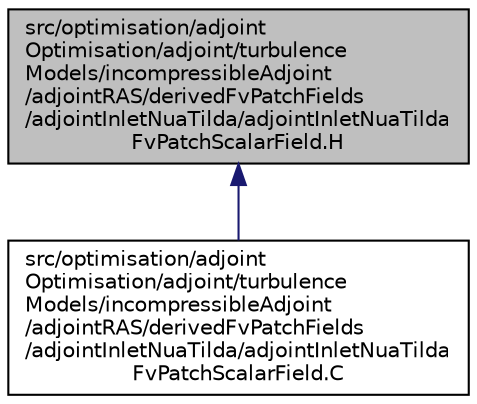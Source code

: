 digraph "src/optimisation/adjointOptimisation/adjoint/turbulenceModels/incompressibleAdjoint/adjointRAS/derivedFvPatchFields/adjointInletNuaTilda/adjointInletNuaTildaFvPatchScalarField.H"
{
  bgcolor="transparent";
  edge [fontname="Helvetica",fontsize="10",labelfontname="Helvetica",labelfontsize="10"];
  node [fontname="Helvetica",fontsize="10",shape=record];
  Node1 [label="src/optimisation/adjoint\lOptimisation/adjoint/turbulence\lModels/incompressibleAdjoint\l/adjointRAS/derivedFvPatchFields\l/adjointInletNuaTilda/adjointInletNuaTilda\lFvPatchScalarField.H",height=0.2,width=0.4,color="black", fillcolor="grey75", style="filled" fontcolor="black"];
  Node1 -> Node2 [dir="back",color="midnightblue",fontsize="10",style="solid",fontname="Helvetica"];
  Node2 [label="src/optimisation/adjoint\lOptimisation/adjoint/turbulence\lModels/incompressibleAdjoint\l/adjointRAS/derivedFvPatchFields\l/adjointInletNuaTilda/adjointInletNuaTilda\lFvPatchScalarField.C",height=0.2,width=0.4,color="black",URL="$adjointInletNuaTildaFvPatchScalarField_8C.html"];
}
